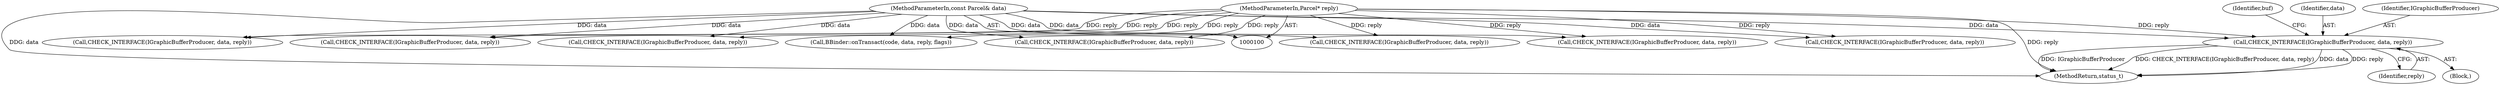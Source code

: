 digraph "0_Android_d06421fd37fbb7fd07002e6738fac3a223cb1a62@pointer" {
"1000229" [label="(Call,CHECK_INTERFACE(IGraphicBufferProducer, data, reply))"];
"1000102" [label="(MethodParameterIn,const Parcel& data)"];
"1000103" [label="(MethodParameterIn,Parcel* reply)"];
"1000264" [label="(Call,CHECK_INTERFACE(IGraphicBufferProducer, data, reply))"];
"1000373" [label="(Call,BBinder::onTransact(code, data, reply, flags))"];
"1000102" [label="(MethodParameterIn,const Parcel& data)"];
"1000229" [label="(Call,CHECK_INTERFACE(IGraphicBufferProducer, data, reply))"];
"1000103" [label="(MethodParameterIn,Parcel* reply)"];
"1000166" [label="(Call,CHECK_INTERFACE(IGraphicBufferProducer, data, reply))"];
"1000235" [label="(Identifier,buf)"];
"1000231" [label="(Identifier,data)"];
"1000111" [label="(Call,CHECK_INTERFACE(IGraphicBufferProducer, data, reply))"];
"1000230" [label="(Identifier,IGraphicBufferProducer)"];
"1000232" [label="(Identifier,reply)"];
"1000228" [label="(Block,)"];
"1000146" [label="(Call,CHECK_INTERFACE(IGraphicBufferProducer, data, reply))"];
"1000354" [label="(Call,CHECK_INTERFACE(IGraphicBufferProducer, data, reply))"];
"1000288" [label="(Call,CHECK_INTERFACE(IGraphicBufferProducer, data, reply))"];
"1000316" [label="(Call,CHECK_INTERFACE(IGraphicBufferProducer, data, reply))"];
"1000378" [label="(MethodReturn,status_t)"];
"1000229" -> "1000228"  [label="AST: "];
"1000229" -> "1000232"  [label="CFG: "];
"1000230" -> "1000229"  [label="AST: "];
"1000231" -> "1000229"  [label="AST: "];
"1000232" -> "1000229"  [label="AST: "];
"1000235" -> "1000229"  [label="CFG: "];
"1000229" -> "1000378"  [label="DDG: CHECK_INTERFACE(IGraphicBufferProducer, data, reply)"];
"1000229" -> "1000378"  [label="DDG: data"];
"1000229" -> "1000378"  [label="DDG: reply"];
"1000229" -> "1000378"  [label="DDG: IGraphicBufferProducer"];
"1000102" -> "1000229"  [label="DDG: data"];
"1000103" -> "1000229"  [label="DDG: reply"];
"1000102" -> "1000100"  [label="AST: "];
"1000102" -> "1000378"  [label="DDG: data"];
"1000102" -> "1000111"  [label="DDG: data"];
"1000102" -> "1000146"  [label="DDG: data"];
"1000102" -> "1000166"  [label="DDG: data"];
"1000102" -> "1000264"  [label="DDG: data"];
"1000102" -> "1000288"  [label="DDG: data"];
"1000102" -> "1000316"  [label="DDG: data"];
"1000102" -> "1000354"  [label="DDG: data"];
"1000102" -> "1000373"  [label="DDG: data"];
"1000103" -> "1000100"  [label="AST: "];
"1000103" -> "1000378"  [label="DDG: reply"];
"1000103" -> "1000111"  [label="DDG: reply"];
"1000103" -> "1000146"  [label="DDG: reply"];
"1000103" -> "1000166"  [label="DDG: reply"];
"1000103" -> "1000264"  [label="DDG: reply"];
"1000103" -> "1000288"  [label="DDG: reply"];
"1000103" -> "1000316"  [label="DDG: reply"];
"1000103" -> "1000354"  [label="DDG: reply"];
"1000103" -> "1000373"  [label="DDG: reply"];
}
